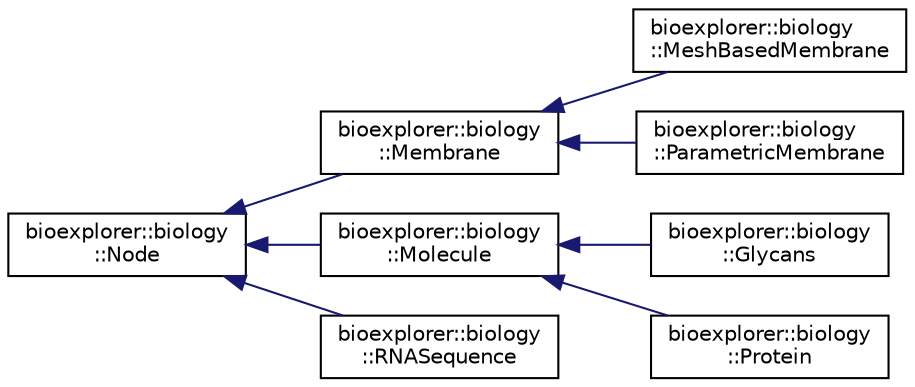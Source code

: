 digraph "Graphical Class Hierarchy"
{
 // LATEX_PDF_SIZE
  edge [fontname="Helvetica",fontsize="10",labelfontname="Helvetica",labelfontsize="10"];
  node [fontname="Helvetica",fontsize="10",shape=record];
  rankdir="LR";
  Node0 [label="bioexplorer::biology\l::Node",height=0.2,width=0.4,color="black", fillcolor="white", style="filled",URL="$de/dc0/classbioexplorer_1_1biology_1_1Node.html",tooltip="The Node class."];
  Node0 -> Node1 [dir="back",color="midnightblue",fontsize="10",style="solid",fontname="Helvetica"];
  Node1 [label="bioexplorer::biology\l::Membrane",height=0.2,width=0.4,color="black", fillcolor="white", style="filled",URL="$de/dd4/classbioexplorer_1_1biology_1_1Membrane.html",tooltip="A Membrane object implements a 3D structure of a given shape, but with a surface composed of instance..."];
  Node1 -> Node2 [dir="back",color="midnightblue",fontsize="10",style="solid",fontname="Helvetica"];
  Node2 [label="bioexplorer::biology\l::MeshBasedMembrane",height=0.2,width=0.4,color="black", fillcolor="white", style="filled",URL="$d5/d80/classbioexplorer_1_1biology_1_1MeshBasedMembrane.html",tooltip="A MeshBasedMembrane object implements a 3D structure that has the shape of a given OBJ Mesh,..."];
  Node1 -> Node3 [dir="back",color="midnightblue",fontsize="10",style="solid",fontname="Helvetica"];
  Node3 [label="bioexplorer::biology\l::ParametricMembrane",height=0.2,width=0.4,color="black", fillcolor="white", style="filled",URL="$dd/dc5/classbioexplorer_1_1biology_1_1ParametricMembrane.html",tooltip="A Membrane object implements a 3D structure of a given shape, but with a surface composed of instance..."];
  Node0 -> Node4 [dir="back",color="midnightblue",fontsize="10",style="solid",fontname="Helvetica"];
  Node4 [label="bioexplorer::biology\l::Molecule",height=0.2,width=0.4,color="black", fillcolor="white", style="filled",URL="$d7/dff/classbioexplorer_1_1biology_1_1Molecule.html",tooltip="The Molecule class implements the 3D representation of a molecule. The object also contains metadata ..."];
  Node4 -> Node5 [dir="back",color="midnightblue",fontsize="10",style="solid",fontname="Helvetica"];
  Node5 [label="bioexplorer::biology\l::Glycans",height=0.2,width=0.4,color="black", fillcolor="white", style="filled",URL="$d0/d3d/classbioexplorer_1_1biology_1_1Glycans.html",tooltip="The Glycans class."];
  Node4 -> Node6 [dir="back",color="midnightblue",fontsize="10",style="solid",fontname="Helvetica"];
  Node6 [label="bioexplorer::biology\l::Protein",height=0.2,width=0.4,color="black", fillcolor="white", style="filled",URL="$db/dba/classbioexplorer_1_1biology_1_1Protein.html",tooltip="The Protein class."];
  Node0 -> Node7 [dir="back",color="midnightblue",fontsize="10",style="solid",fontname="Helvetica"];
  Node7 [label="bioexplorer::biology\l::RNASequence",height=0.2,width=0.4,color="black", fillcolor="white", style="filled",URL="$d0/d5f/classbioexplorer_1_1biology_1_1RNASequence.html",tooltip="The RNASequence class."];
}
